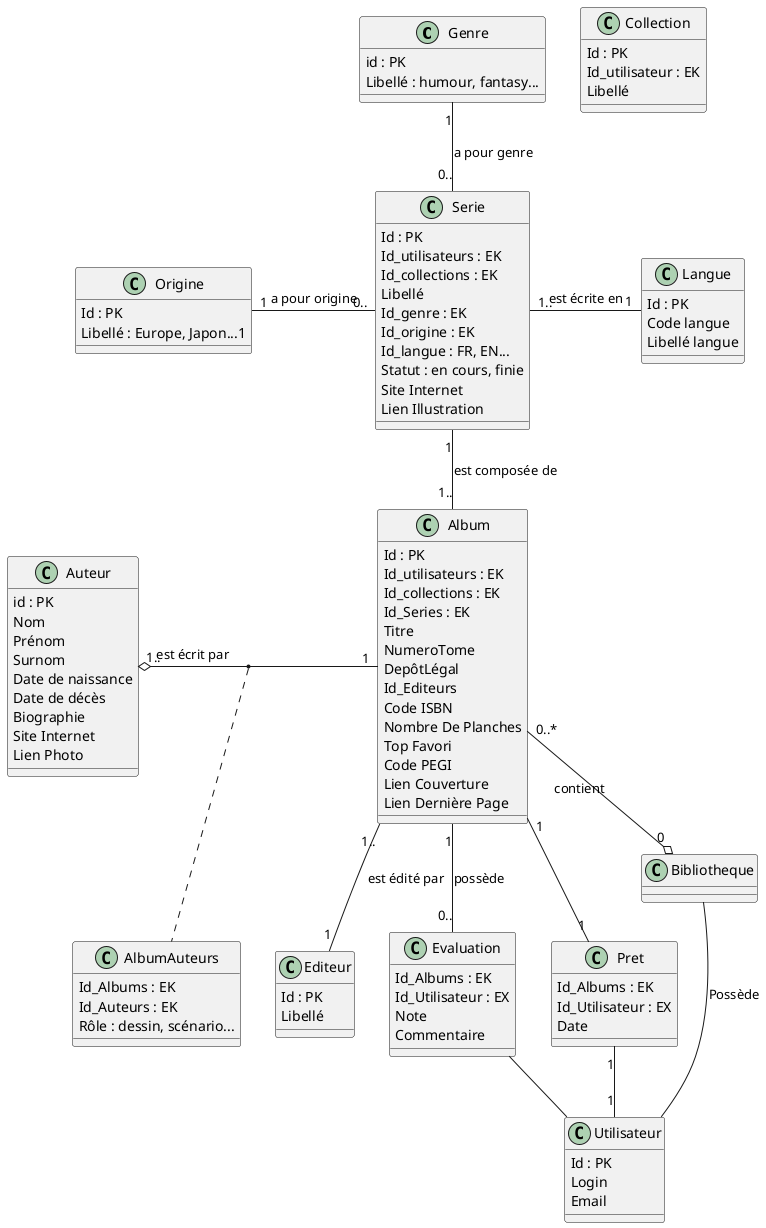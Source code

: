 @startuml
class Genre {
id : PK
Libellé : humour, fantasy...
}

class Serie {
Id : PK
Id_utilisateurs : EK
Id_collections : EK
Libellé
Id_genre : EK
Id_origine : EK
Id_langue : FR, EN...
Statut : en cours, finie
Site Internet
Lien Illustration
}

class Origine {
Id : PK
Libellé : Europe, Japon...1
}

class Langue {
Id : PK
Code langue
Libellé langue
}

Class Album {
Id : PK
Id_utilisateurs : EK
Id_collections : EK
Id_Series : EK
Titre
NumeroTome
DepôtLégal
Id_Editeurs
Code ISBN
Nombre De Planches
Top Favori
Code PEGI
Lien Couverture
Lien Dernière Page
}

class Utilisateur {
Id : PK
Login
Email
}

class Collection {
Id : PK
Id_utilisateur : EK
Libellé
}

class Auteur {
id : PK
Nom
Prénom
Surnom
Date de naissance
Date de décès
Biographie
Site Internet
Lien Photo
}

class Editeur{
Id : PK
Libellé
}

class AlbumAuteurs {
Id_Albums : EK
Id_Auteurs : EK
Rôle : dessin, scénario...
}

class Evaluation{
Id_Albums : EK
Id_Utilisateur : EX
Note
Commentaire
}

class Pret{
Id_Albums : EK
Id_Utilisateur : EX
Date 
}

Bibliotheque - Utilisateur : Possède
Album"0..*" -o "0"Bibliotheque : contient
Serie"1" -- "1.."Album : est composée de
Genre"1" -- "0.."Serie : a pour genre
Origine"1" - "0.."Serie : a pour origine
Serie"1.." - "1"Langue : est écrite en
Auteur"1.." o- "1"Album : est écrit par
(Album, Auteur) .. AlbumAuteurs
Album"1.." -- "1"Editeur : est édité par
Album"1" -- "0.."Evaluation : possède
Evaluation -- Utilisateur
Album"1" -- "1"Pret
Pret"1" -- "1"Utilisateur 
@enduml
